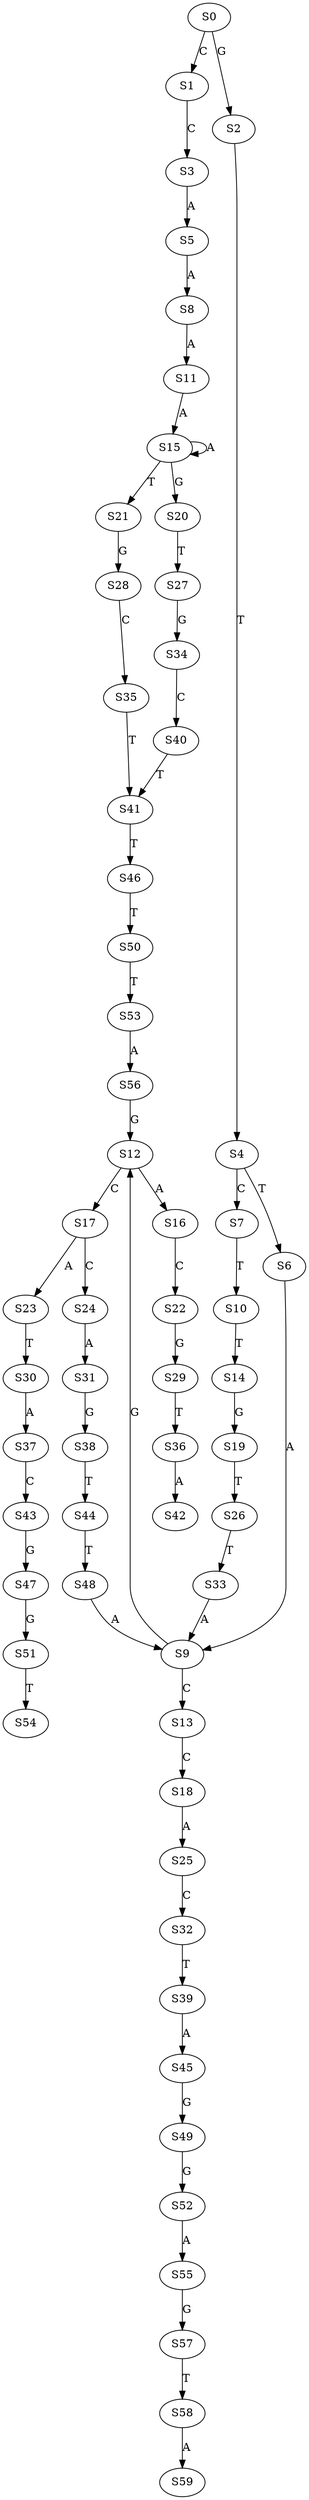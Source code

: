 strict digraph  {
	S0 -> S1 [ label = C ];
	S0 -> S2 [ label = G ];
	S1 -> S3 [ label = C ];
	S2 -> S4 [ label = T ];
	S3 -> S5 [ label = A ];
	S4 -> S6 [ label = T ];
	S4 -> S7 [ label = C ];
	S5 -> S8 [ label = A ];
	S6 -> S9 [ label = A ];
	S7 -> S10 [ label = T ];
	S8 -> S11 [ label = A ];
	S9 -> S12 [ label = G ];
	S9 -> S13 [ label = C ];
	S10 -> S14 [ label = T ];
	S11 -> S15 [ label = A ];
	S12 -> S16 [ label = A ];
	S12 -> S17 [ label = C ];
	S13 -> S18 [ label = C ];
	S14 -> S19 [ label = G ];
	S15 -> S20 [ label = G ];
	S15 -> S21 [ label = T ];
	S15 -> S15 [ label = A ];
	S16 -> S22 [ label = C ];
	S17 -> S23 [ label = A ];
	S17 -> S24 [ label = C ];
	S18 -> S25 [ label = A ];
	S19 -> S26 [ label = T ];
	S20 -> S27 [ label = T ];
	S21 -> S28 [ label = G ];
	S22 -> S29 [ label = G ];
	S23 -> S30 [ label = T ];
	S24 -> S31 [ label = A ];
	S25 -> S32 [ label = C ];
	S26 -> S33 [ label = T ];
	S27 -> S34 [ label = G ];
	S28 -> S35 [ label = C ];
	S29 -> S36 [ label = T ];
	S30 -> S37 [ label = A ];
	S31 -> S38 [ label = G ];
	S32 -> S39 [ label = T ];
	S33 -> S9 [ label = A ];
	S34 -> S40 [ label = C ];
	S35 -> S41 [ label = T ];
	S36 -> S42 [ label = A ];
	S37 -> S43 [ label = C ];
	S38 -> S44 [ label = T ];
	S39 -> S45 [ label = A ];
	S40 -> S41 [ label = T ];
	S41 -> S46 [ label = T ];
	S43 -> S47 [ label = G ];
	S44 -> S48 [ label = T ];
	S45 -> S49 [ label = G ];
	S46 -> S50 [ label = T ];
	S47 -> S51 [ label = G ];
	S48 -> S9 [ label = A ];
	S49 -> S52 [ label = G ];
	S50 -> S53 [ label = T ];
	S51 -> S54 [ label = T ];
	S52 -> S55 [ label = A ];
	S53 -> S56 [ label = A ];
	S55 -> S57 [ label = G ];
	S56 -> S12 [ label = G ];
	S57 -> S58 [ label = T ];
	S58 -> S59 [ label = A ];
}
